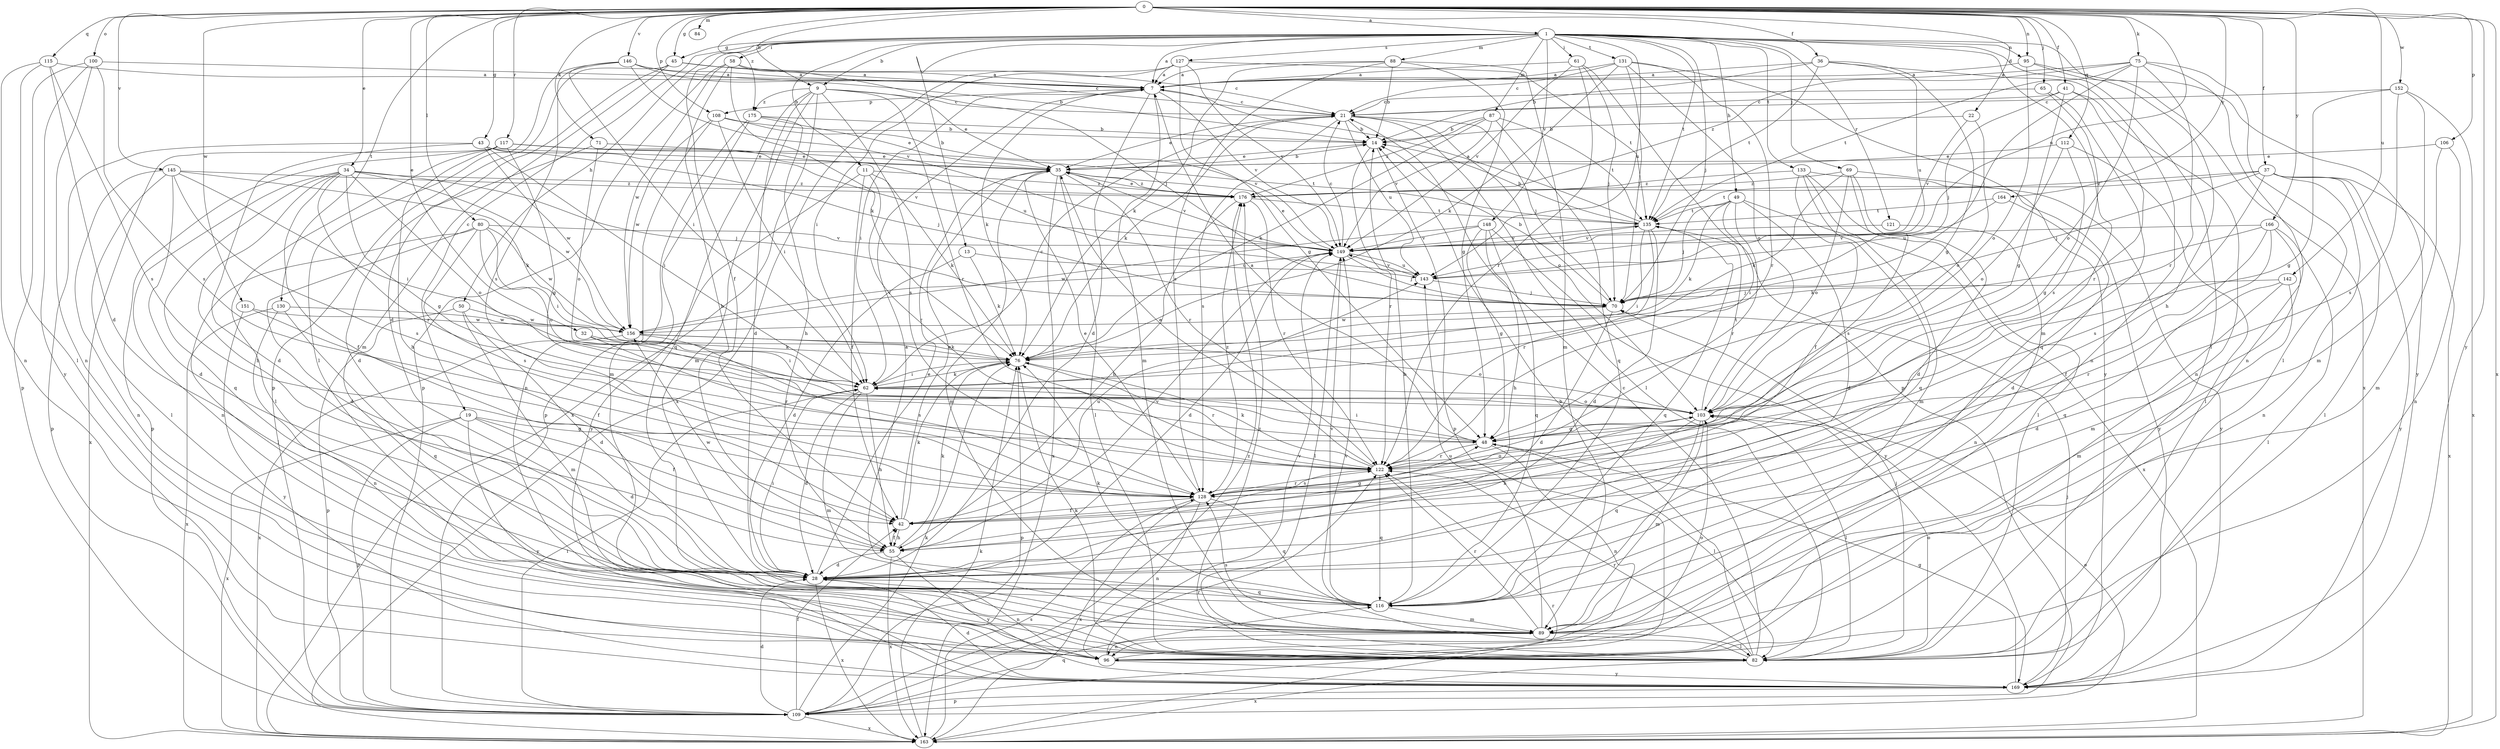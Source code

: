 strict digraph  {
0;
1;
7;
9;
11;
13;
14;
19;
21;
22;
28;
32;
34;
35;
36;
37;
41;
42;
43;
45;
48;
49;
50;
55;
58;
61;
62;
65;
69;
70;
71;
75;
76;
80;
82;
84;
87;
88;
89;
95;
96;
100;
103;
106;
108;
109;
112;
115;
116;
117;
121;
122;
127;
128;
130;
131;
133;
135;
142;
143;
145;
146;
148;
149;
151;
152;
156;
163;
164;
166;
169;
175;
176;
0 -> 1  [label=a];
0 -> 9  [label=b];
0 -> 22  [label=d];
0 -> 32  [label=e];
0 -> 34  [label=e];
0 -> 36  [label=f];
0 -> 37  [label=f];
0 -> 41  [label=f];
0 -> 43  [label=g];
0 -> 45  [label=g];
0 -> 65  [label=j];
0 -> 71  [label=k];
0 -> 75  [label=k];
0 -> 80  [label=l];
0 -> 84  [label=m];
0 -> 95  [label=n];
0 -> 100  [label=o];
0 -> 106  [label=p];
0 -> 108  [label=p];
0 -> 112  [label=q];
0 -> 115  [label=q];
0 -> 117  [label=r];
0 -> 130  [label=t];
0 -> 142  [label=u];
0 -> 143  [label=u];
0 -> 145  [label=v];
0 -> 146  [label=v];
0 -> 151  [label=w];
0 -> 152  [label=w];
0 -> 163  [label=x];
0 -> 164  [label=y];
0 -> 166  [label=y];
0 -> 169  [label=y];
0 -> 175  [label=z];
1 -> 7  [label=a];
1 -> 9  [label=b];
1 -> 11  [label=b];
1 -> 13  [label=b];
1 -> 19  [label=c];
1 -> 42  [label=f];
1 -> 45  [label=g];
1 -> 49  [label=h];
1 -> 50  [label=h];
1 -> 58  [label=i];
1 -> 61  [label=i];
1 -> 69  [label=j];
1 -> 70  [label=j];
1 -> 82  [label=l];
1 -> 87  [label=m];
1 -> 88  [label=m];
1 -> 89  [label=m];
1 -> 95  [label=n];
1 -> 121  [label=r];
1 -> 127  [label=s];
1 -> 131  [label=t];
1 -> 133  [label=t];
1 -> 135  [label=t];
1 -> 143  [label=u];
1 -> 148  [label=v];
1 -> 163  [label=x];
7 -> 21  [label=c];
7 -> 28  [label=d];
7 -> 62  [label=i];
7 -> 76  [label=k];
7 -> 89  [label=m];
7 -> 108  [label=p];
7 -> 149  [label=v];
9 -> 21  [label=c];
9 -> 28  [label=d];
9 -> 35  [label=e];
9 -> 89  [label=m];
9 -> 116  [label=q];
9 -> 122  [label=r];
9 -> 128  [label=s];
9 -> 163  [label=x];
9 -> 175  [label=z];
11 -> 42  [label=f];
11 -> 76  [label=k];
11 -> 122  [label=r];
11 -> 169  [label=y];
11 -> 176  [label=z];
13 -> 28  [label=d];
13 -> 76  [label=k];
13 -> 143  [label=u];
14 -> 35  [label=e];
14 -> 109  [label=p];
14 -> 122  [label=r];
19 -> 28  [label=d];
19 -> 42  [label=f];
19 -> 48  [label=g];
19 -> 109  [label=p];
19 -> 163  [label=x];
19 -> 169  [label=y];
21 -> 14  [label=b];
21 -> 35  [label=e];
21 -> 70  [label=j];
21 -> 76  [label=k];
21 -> 82  [label=l];
21 -> 103  [label=o];
21 -> 128  [label=s];
21 -> 143  [label=u];
22 -> 14  [label=b];
22 -> 103  [label=o];
22 -> 149  [label=v];
28 -> 35  [label=e];
28 -> 62  [label=i];
28 -> 96  [label=n];
28 -> 116  [label=q];
28 -> 163  [label=x];
32 -> 62  [label=i];
32 -> 76  [label=k];
32 -> 122  [label=r];
34 -> 42  [label=f];
34 -> 48  [label=g];
34 -> 55  [label=h];
34 -> 70  [label=j];
34 -> 96  [label=n];
34 -> 103  [label=o];
34 -> 116  [label=q];
34 -> 122  [label=r];
34 -> 156  [label=w];
34 -> 176  [label=z];
35 -> 14  [label=b];
35 -> 82  [label=l];
35 -> 89  [label=m];
35 -> 122  [label=r];
35 -> 149  [label=v];
35 -> 163  [label=x];
35 -> 176  [label=z];
36 -> 7  [label=a];
36 -> 14  [label=b];
36 -> 48  [label=g];
36 -> 96  [label=n];
36 -> 135  [label=t];
36 -> 143  [label=u];
37 -> 70  [label=j];
37 -> 82  [label=l];
37 -> 96  [label=n];
37 -> 128  [label=s];
37 -> 135  [label=t];
37 -> 163  [label=x];
37 -> 169  [label=y];
37 -> 176  [label=z];
41 -> 21  [label=c];
41 -> 48  [label=g];
41 -> 70  [label=j];
41 -> 96  [label=n];
41 -> 122  [label=r];
42 -> 35  [label=e];
42 -> 48  [label=g];
42 -> 55  [label=h];
42 -> 76  [label=k];
42 -> 143  [label=u];
43 -> 28  [label=d];
43 -> 35  [label=e];
43 -> 62  [label=i];
43 -> 70  [label=j];
43 -> 109  [label=p];
43 -> 149  [label=v];
43 -> 156  [label=w];
45 -> 7  [label=a];
45 -> 21  [label=c];
45 -> 28  [label=d];
45 -> 89  [label=m];
45 -> 109  [label=p];
48 -> 7  [label=a];
48 -> 62  [label=i];
48 -> 82  [label=l];
48 -> 96  [label=n];
48 -> 122  [label=r];
49 -> 28  [label=d];
49 -> 62  [label=i];
49 -> 70  [label=j];
49 -> 76  [label=k];
49 -> 122  [label=r];
49 -> 135  [label=t];
49 -> 163  [label=x];
50 -> 28  [label=d];
50 -> 89  [label=m];
50 -> 109  [label=p];
50 -> 156  [label=w];
55 -> 28  [label=d];
55 -> 42  [label=f];
55 -> 76  [label=k];
55 -> 149  [label=v];
55 -> 156  [label=w];
55 -> 163  [label=x];
55 -> 169  [label=y];
58 -> 7  [label=a];
58 -> 55  [label=h];
58 -> 70  [label=j];
58 -> 76  [label=k];
58 -> 109  [label=p];
58 -> 156  [label=w];
61 -> 7  [label=a];
61 -> 70  [label=j];
61 -> 109  [label=p];
61 -> 122  [label=r];
61 -> 149  [label=v];
62 -> 21  [label=c];
62 -> 28  [label=d];
62 -> 55  [label=h];
62 -> 76  [label=k];
62 -> 89  [label=m];
62 -> 103  [label=o];
65 -> 21  [label=c];
65 -> 116  [label=q];
65 -> 128  [label=s];
69 -> 28  [label=d];
69 -> 76  [label=k];
69 -> 103  [label=o];
69 -> 128  [label=s];
69 -> 169  [label=y];
69 -> 176  [label=z];
70 -> 14  [label=b];
70 -> 28  [label=d];
70 -> 156  [label=w];
71 -> 28  [label=d];
71 -> 35  [label=e];
71 -> 103  [label=o];
75 -> 7  [label=a];
75 -> 70  [label=j];
75 -> 82  [label=l];
75 -> 96  [label=n];
75 -> 103  [label=o];
75 -> 122  [label=r];
75 -> 135  [label=t];
75 -> 176  [label=z];
76 -> 62  [label=i];
76 -> 109  [label=p];
76 -> 122  [label=r];
80 -> 28  [label=d];
80 -> 62  [label=i];
80 -> 82  [label=l];
80 -> 103  [label=o];
80 -> 128  [label=s];
80 -> 149  [label=v];
80 -> 156  [label=w];
82 -> 14  [label=b];
82 -> 21  [label=c];
82 -> 70  [label=j];
82 -> 76  [label=k];
82 -> 103  [label=o];
82 -> 122  [label=r];
82 -> 149  [label=v];
82 -> 163  [label=x];
82 -> 176  [label=z];
87 -> 14  [label=b];
87 -> 76  [label=k];
87 -> 116  [label=q];
87 -> 135  [label=t];
87 -> 149  [label=v];
87 -> 176  [label=z];
88 -> 7  [label=a];
88 -> 14  [label=b];
88 -> 48  [label=g];
88 -> 76  [label=k];
88 -> 89  [label=m];
88 -> 128  [label=s];
89 -> 82  [label=l];
89 -> 96  [label=n];
89 -> 122  [label=r];
89 -> 128  [label=s];
89 -> 143  [label=u];
95 -> 7  [label=a];
95 -> 55  [label=h];
95 -> 103  [label=o];
95 -> 169  [label=y];
96 -> 103  [label=o];
96 -> 149  [label=v];
96 -> 169  [label=y];
100 -> 7  [label=a];
100 -> 96  [label=n];
100 -> 109  [label=p];
100 -> 128  [label=s];
100 -> 169  [label=y];
103 -> 48  [label=g];
103 -> 55  [label=h];
103 -> 82  [label=l];
103 -> 89  [label=m];
103 -> 116  [label=q];
103 -> 135  [label=t];
106 -> 35  [label=e];
106 -> 89  [label=m];
106 -> 96  [label=n];
108 -> 14  [label=b];
108 -> 62  [label=i];
108 -> 96  [label=n];
108 -> 149  [label=v];
108 -> 156  [label=w];
109 -> 28  [label=d];
109 -> 42  [label=f];
109 -> 62  [label=i];
109 -> 76  [label=k];
109 -> 103  [label=o];
109 -> 116  [label=q];
109 -> 122  [label=r];
109 -> 163  [label=x];
109 -> 176  [label=z];
112 -> 35  [label=e];
112 -> 48  [label=g];
112 -> 82  [label=l];
112 -> 103  [label=o];
115 -> 7  [label=a];
115 -> 28  [label=d];
115 -> 82  [label=l];
115 -> 96  [label=n];
115 -> 128  [label=s];
116 -> 7  [label=a];
116 -> 14  [label=b];
116 -> 76  [label=k];
116 -> 89  [label=m];
116 -> 149  [label=v];
117 -> 35  [label=e];
117 -> 48  [label=g];
117 -> 55  [label=h];
117 -> 82  [label=l];
117 -> 109  [label=p];
117 -> 135  [label=t];
117 -> 143  [label=u];
117 -> 163  [label=x];
121 -> 96  [label=n];
121 -> 149  [label=v];
122 -> 35  [label=e];
122 -> 76  [label=k];
122 -> 116  [label=q];
122 -> 128  [label=s];
127 -> 7  [label=a];
127 -> 48  [label=g];
127 -> 62  [label=i];
127 -> 135  [label=t];
127 -> 149  [label=v];
127 -> 163  [label=x];
128 -> 35  [label=e];
128 -> 42  [label=f];
128 -> 96  [label=n];
128 -> 103  [label=o];
128 -> 116  [label=q];
128 -> 122  [label=r];
128 -> 163  [label=x];
128 -> 176  [label=z];
130 -> 96  [label=n];
130 -> 116  [label=q];
130 -> 156  [label=w];
130 -> 163  [label=x];
131 -> 7  [label=a];
131 -> 21  [label=c];
131 -> 70  [label=j];
131 -> 76  [label=k];
131 -> 103  [label=o];
131 -> 122  [label=r];
131 -> 169  [label=y];
133 -> 42  [label=f];
133 -> 82  [label=l];
133 -> 89  [label=m];
133 -> 116  [label=q];
133 -> 169  [label=y];
133 -> 176  [label=z];
135 -> 7  [label=a];
135 -> 14  [label=b];
135 -> 28  [label=d];
135 -> 62  [label=i];
135 -> 116  [label=q];
135 -> 122  [label=r];
135 -> 149  [label=v];
142 -> 28  [label=d];
142 -> 70  [label=j];
142 -> 89  [label=m];
142 -> 122  [label=r];
143 -> 70  [label=j];
143 -> 149  [label=v];
145 -> 28  [label=d];
145 -> 62  [label=i];
145 -> 76  [label=k];
145 -> 82  [label=l];
145 -> 96  [label=n];
145 -> 128  [label=s];
145 -> 176  [label=z];
146 -> 7  [label=a];
146 -> 14  [label=b];
146 -> 21  [label=c];
146 -> 62  [label=i];
146 -> 82  [label=l];
146 -> 128  [label=s];
146 -> 149  [label=v];
148 -> 48  [label=g];
148 -> 55  [label=h];
148 -> 116  [label=q];
148 -> 149  [label=v];
148 -> 156  [label=w];
148 -> 169  [label=y];
149 -> 21  [label=c];
149 -> 28  [label=d];
149 -> 35  [label=e];
149 -> 70  [label=j];
149 -> 82  [label=l];
149 -> 135  [label=t];
149 -> 143  [label=u];
151 -> 42  [label=f];
151 -> 156  [label=w];
151 -> 169  [label=y];
152 -> 21  [label=c];
152 -> 48  [label=g];
152 -> 89  [label=m];
152 -> 128  [label=s];
152 -> 163  [label=x];
156 -> 76  [label=k];
156 -> 103  [label=o];
156 -> 128  [label=s];
156 -> 149  [label=v];
156 -> 163  [label=x];
163 -> 76  [label=k];
163 -> 122  [label=r];
163 -> 128  [label=s];
164 -> 28  [label=d];
164 -> 135  [label=t];
164 -> 143  [label=u];
166 -> 42  [label=f];
166 -> 76  [label=k];
166 -> 82  [label=l];
166 -> 89  [label=m];
166 -> 116  [label=q];
166 -> 149  [label=v];
169 -> 28  [label=d];
169 -> 48  [label=g];
169 -> 70  [label=j];
169 -> 109  [label=p];
175 -> 14  [label=b];
175 -> 35  [label=e];
175 -> 55  [label=h];
175 -> 89  [label=m];
175 -> 109  [label=p];
176 -> 35  [label=e];
176 -> 55  [label=h];
176 -> 122  [label=r];
176 -> 135  [label=t];
}
